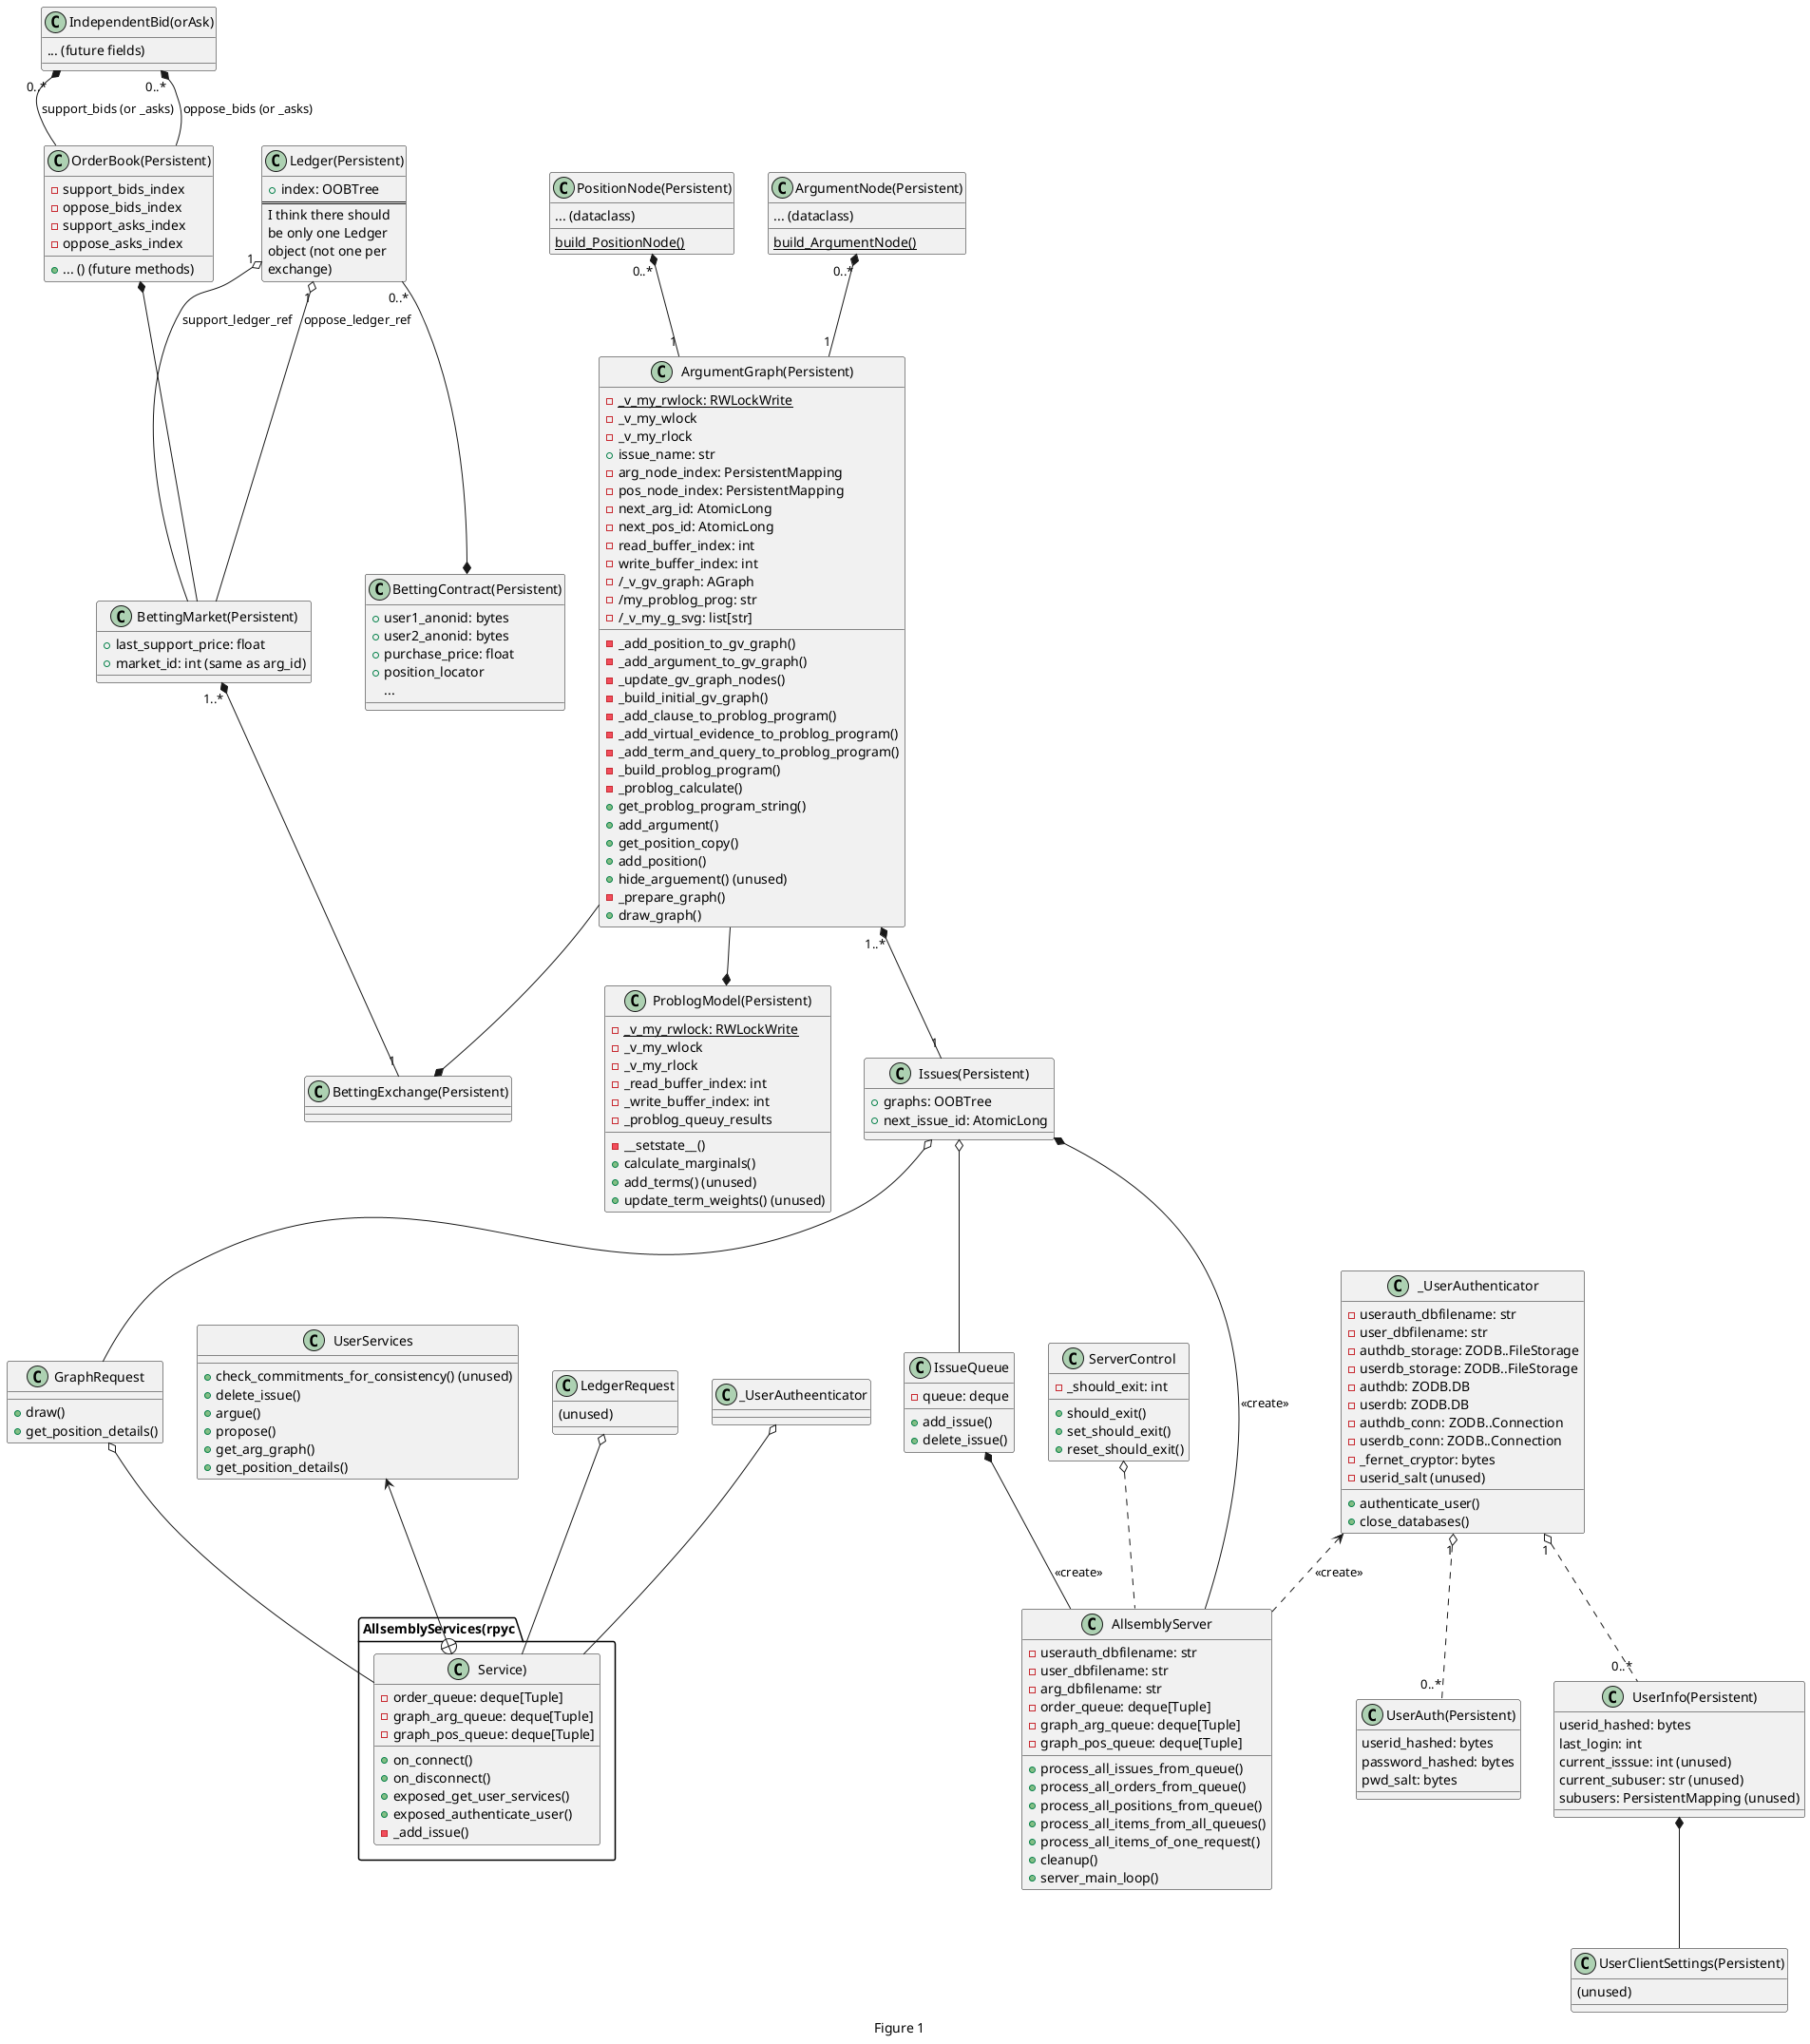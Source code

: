 @startuml
caption Figure 1
class AllsemblyServer {
-userauth_dbfilename: str
-user_dbfilename: str
-arg_dbfilename: str
-order_queue: deque[Tuple]
-graph_arg_queue: deque[Tuple]
-graph_pos_queue: deque[Tuple]
+process_all_issues_from_queue()
+process_all_orders_from_queue()
+process_all_positions_from_queue()
+process_all_items_from_all_queues()
+process_all_items_of_one_request()
+cleanup()
+server_main_loop()
}

class ServerControl {
- _should_exit: int
+ should_exit()
+ set_should_exit()
+ reset_should_exit()
}

ServerControl o.. AllsemblyServer

class Issues(Persistent) {
+ graphs: OOBTree
+ next_issue_id: AtomicLong
}

"Issues(Persistent)" *-- AllsemblyServer: <<create>>

class IssueQueue {
- queue: deque
+ add_issue()
+ delete_issue()
}

IssueQueue *-- AllsemblyServer: <<create>>
"Issues(Persistent)" o-- IssueQueue

class _UserAuthenticator {
- userauth_dbfilename: str
- user_dbfilename: str
- authdb_storage: ZODB..FileStorage
- userdb_storage: ZODB..FileStorage
- authdb: ZODB.DB
- userdb: ZODB.DB
- authdb_conn: ZODB..Connection
- userdb_conn: ZODB..Connection
- _fernet_cryptor: bytes
- {field} userid_salt (unused)
+ authenticate_user()
+ close_databases()
}

_UserAuthenticator <.. AllsemblyServer: <<create>>

class ArgumentGraph(Persistent) {
- {static} _v_my_rwlock: RWLockWrite
- _v_my_wlock
- _v_my_rlock
+ issue_name: str
- arg_node_index: PersistentMapping
- pos_node_index: PersistentMapping
- next_arg_id: AtomicLong
- next_pos_id: AtomicLong
- read_buffer_index: int
- write_buffer_index: int
- /_v_gv_graph: AGraph
- /my_problog_prog: str
- /_v_my_g_svg: list[str]
- _add_position_to_gv_graph()
- _add_argument_to_gv_graph()
- _update_gv_graph_nodes()
- _build_initial_gv_graph()
- _add_clause_to_problog_program()
- _add_virtual_evidence_to_problog_program()
- _add_term_and_query_to_problog_program()
- _build_problog_program()
- _problog_calculate()
+ get_problog_program_string()
+ add_argument()
+ get_position_copy()
+ add_position()
+ hide_arguement() (unused)
- _prepare_graph()
+ draw_graph()
}

"ArgumentGraph(Persistent)" "1..*" *-- "1" "Issues(Persistent)"

class PositionNode(Persistent) {
{field} ... (dataclass)
{static} build_PositionNode()
}

class ArgumentNode(Persistent) {
{field} ... (dataclass)
{static} build_ArgumentNode()
}

"PositionNode(Persistent)" "0..*" *-- "1" "ArgumentGraph(Persistent)"
"ArgumentNode(Persistent)" "0..*" *-- "1" "ArgumentGraph(Persistent)"

class UserAuth(Persistent) {
userid_hashed: bytes
password_hashed: bytes
pwd_salt: bytes
}

class UserInfo(Persistent) {
userid_hashed: bytes
last_login: int
{field} current_isssue: int (unused)
{field} current_subuser: str (unused)
{field} subusers: PersistentMapping (unused)
}

class UserClientSettings(Persistent) {
{field} (unused)
}

_UserAuthenticator "1" o.. "0..*" "UserAuth(Persistent)"
_UserAuthenticator "1" o.. "0..*" "UserInfo(Persistent)"
"UserInfo(Persistent)" *-- "UserClientSettings(Persistent)"

class GraphRequest {
+ draw()
+ get_position_details()
}

"Issues(Persistent)" o-- GraphRequest

class LedgerRequest {
{field} (unused)
}

class AllsemblyServices(rpyc.Service) {
- order_queue: deque[Tuple]
- graph_arg_queue: deque[Tuple]
- graph_pos_queue: deque[Tuple]
+ on_connect()
+ on_disconnect()
+ exposed_get_user_services()
+ exposed_authenticate_user()
- _add_issue()
}

GraphRequest o-- "AllsemblyServices(rpyc.Service)"
LedgerRequest o-- "AllsemblyServices(rpyc.Service)"
_UserAutheenticator o-- "AllsemblyServices(rpyc.Service)"

class UserServices {
+ check_commitments_for_consistency() (unused)
+ delete_issue()
+ argue()
+ propose()
+ get_arg_graph()
+ get_position_details()
}

UserServices <--+ "AllsemblyServices(rpyc.Service)"

class ProblogModel(Persistent) {
- {static} _v_my_rwlock: RWLockWrite
- _v_my_wlock
- _v_my_rlock
- _read_buffer_index: int
- _write_buffer_index: int
- _problog_queuy_results
- __setstate__()
+ calculate_marginals()
+ add_terms() (unused)
+ update_term_weights() (unused)
}

"ArgumentGraph(Persistent)" --* "ProblogModel(Persistent)"

class BettingExchange(Persistent) {
}

class BettingMarket(Persistent) {
+ last_support_price: float
+ {field} market_id: int (same as arg_id)
}

"BettingMarket(Persistent)" "1..*" *-- "1" "BettingExchange(Persistent)"

class OrderBook(Persistent) {
- support_bids_index
- oppose_bids_index
- support_asks_index
- oppose_asks_index
+ ... () (future methods)
}

"OrderBook(Persistent)" *-- "BettingMarket(Persistent)"

class IndependentBid(orAsk) {
{field} ... (future fields)
}

"IndependentBid(orAsk)" "0..*" *-- "OrderBook(Persistent)": support_bids (or _asks)
"IndependentBid(orAsk)" "0..*" *-- "OrderBook(Persistent)": oppose_bids (or _asks)

class Ledger(Persistent) {
+ index: OOBTree
==
I think there should
be only one Ledger
object (not one per
exchange)
}

class BettingContract(Persistent) {
+ {field} user1_anonid: bytes
+ {field} user2_anonid: bytes
+ purchase_price: float
+ position_locator
...
}

"Ledger(Persistent)" "0..*" --* "BettingContract(Persistent)"
"Ledger(Persistent)" "1" o-- "BettingMarket(Persistent)": support_ledger_ref
"Ledger(Persistent)" "1" o-- "BettingMarket(Persistent)": oppose_ledger_ref

"ArgumentGraph(Persistent)" --* "BettingExchange(Persistent)"
@enduml
